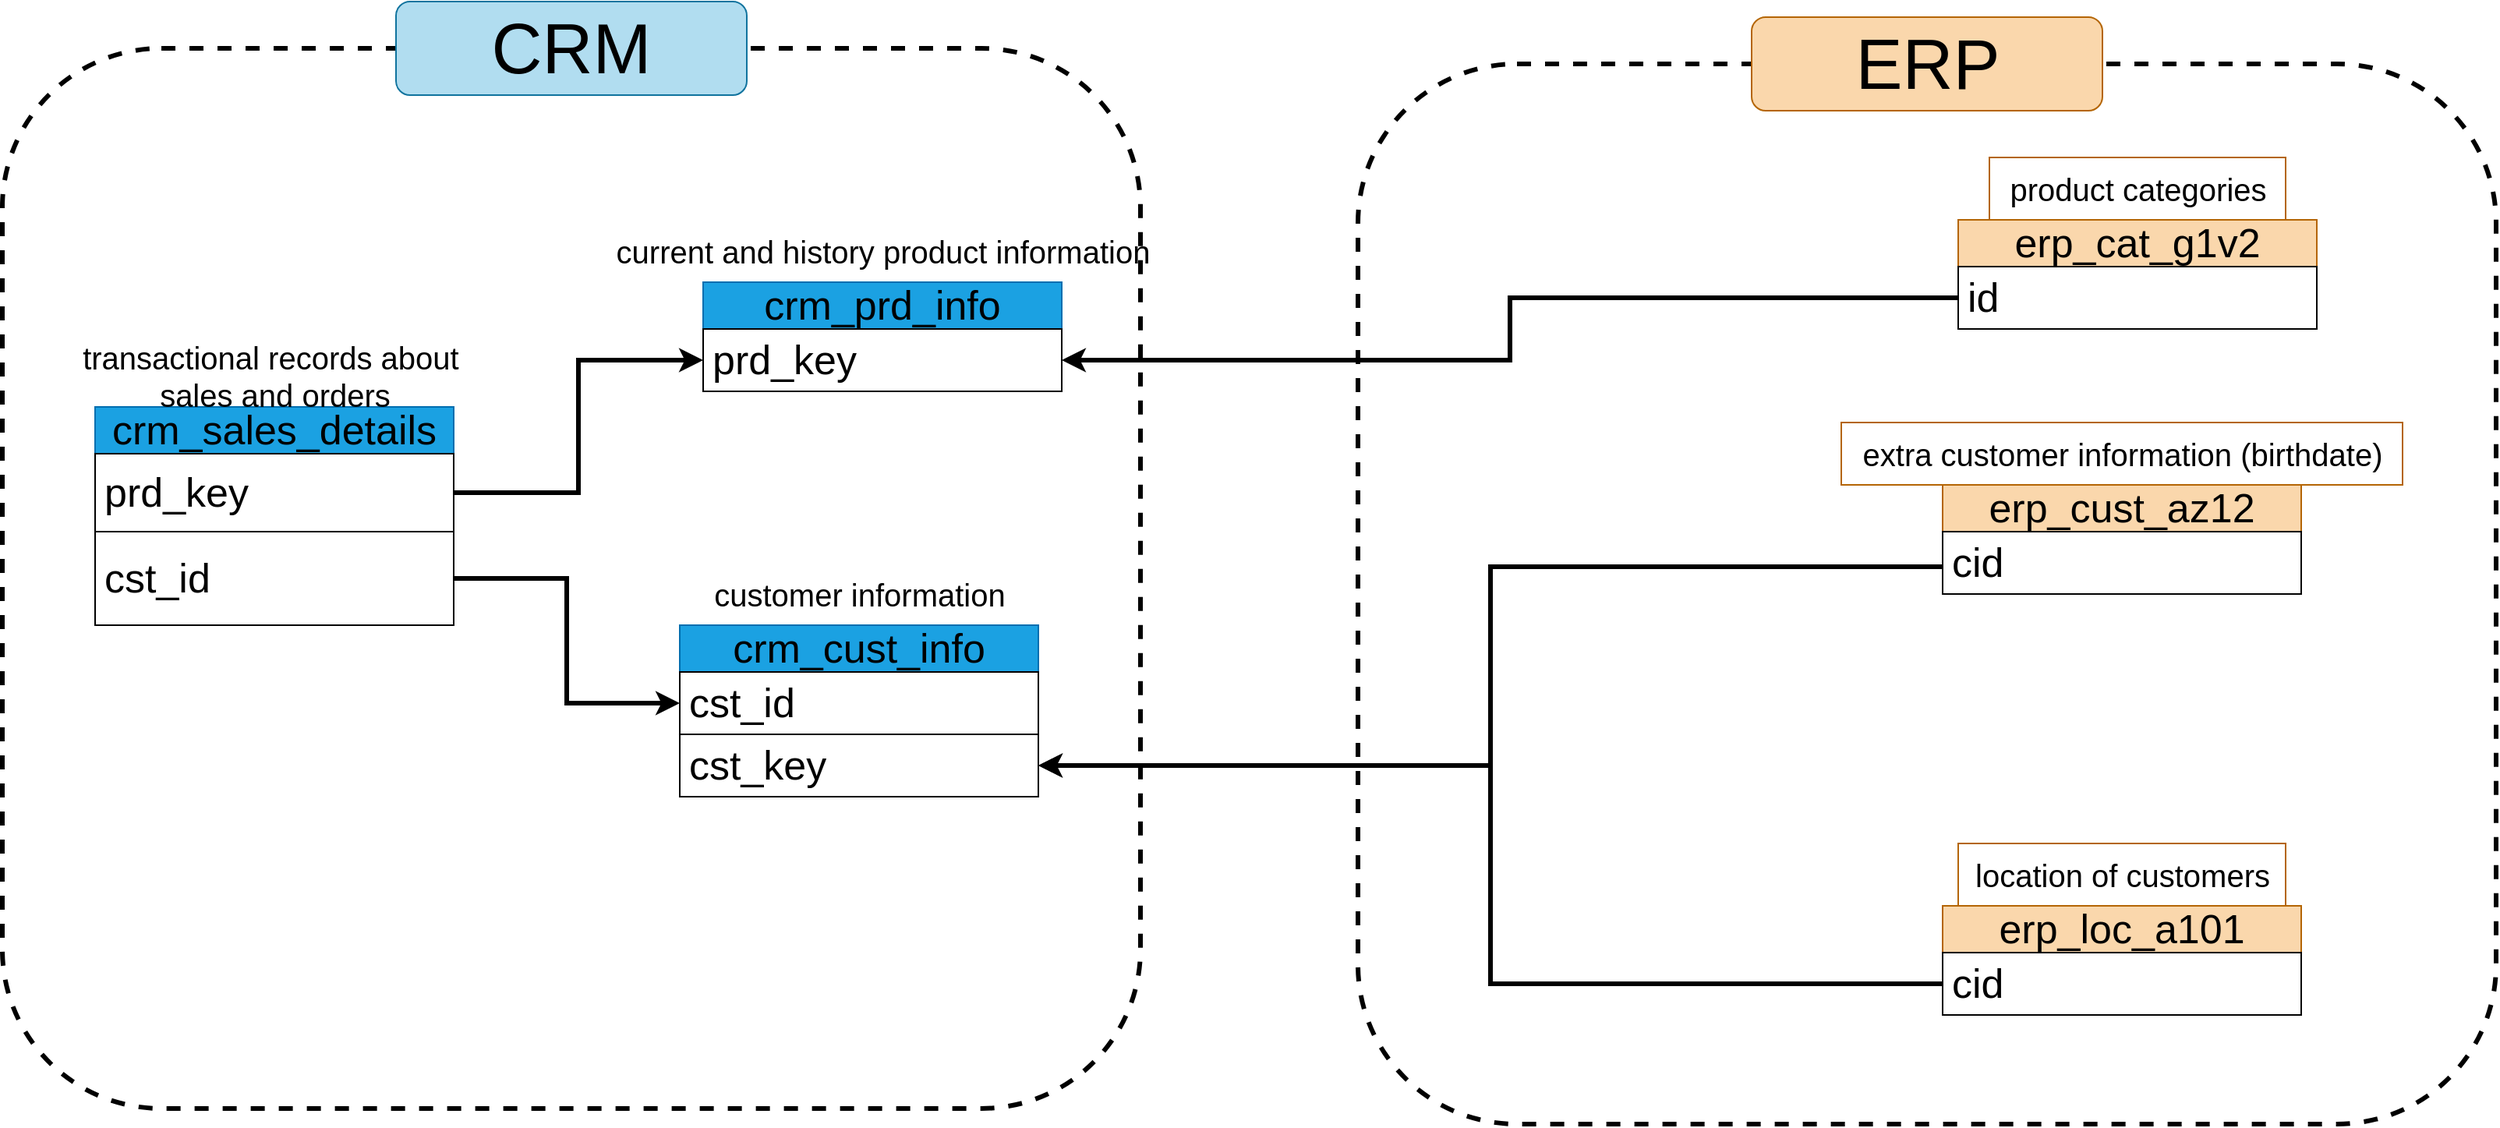 <mxfile version="28.1.2">
  <diagram name="Page-1" id="Wu4U2M72ThAFy5WZCZ_z">
    <mxGraphModel dx="556" dy="2473" grid="1" gridSize="10" guides="1" tooltips="1" connect="1" arrows="1" fold="1" page="1" pageScale="1" pageWidth="850" pageHeight="1100" math="0" shadow="0">
      <root>
        <mxCell id="0" />
        <mxCell id="1" parent="0" />
        <mxCell id="WwyIIt-NmOL42GBDvpWF-3" value="&lt;font style=&quot;color: rgb(0, 0, 0);&quot;&gt;crm_cust_info&lt;/font&gt;" style="swimlane;fontStyle=0;childLayout=stackLayout;horizontal=1;startSize=30;horizontalStack=0;resizeParent=1;resizeParentMax=0;resizeLast=0;collapsible=1;marginBottom=0;whiteSpace=wrap;html=1;fontSize=26;fillColor=#1ba1e2;fontColor=#ffffff;strokeColor=#006EAF;" vertex="1" parent="1">
          <mxGeometry x="495" y="-440" width="230" height="110" as="geometry" />
        </mxCell>
        <mxCell id="WwyIIt-NmOL42GBDvpWF-4" value="cst_id" style="text;strokeColor=default;fillColor=default;align=left;verticalAlign=middle;spacingLeft=4;spacingRight=4;overflow=hidden;points=[[0,0.5],[1,0.5]];portConstraint=eastwest;rotatable=0;whiteSpace=wrap;html=1;fontSize=26;strokeWidth=1;" vertex="1" parent="WwyIIt-NmOL42GBDvpWF-3">
          <mxGeometry y="30" width="230" height="40" as="geometry" />
        </mxCell>
        <mxCell id="WwyIIt-NmOL42GBDvpWF-27" value="cst_key" style="text;strokeColor=default;fillColor=default;align=left;verticalAlign=middle;spacingLeft=4;spacingRight=4;overflow=hidden;points=[[0,0.5],[1,0.5]];portConstraint=eastwest;rotatable=0;whiteSpace=wrap;html=1;fontSize=26;strokeWidth=1;" vertex="1" parent="WwyIIt-NmOL42GBDvpWF-3">
          <mxGeometry y="70" width="230" height="40" as="geometry" />
        </mxCell>
        <mxCell id="WwyIIt-NmOL42GBDvpWF-11" value="&lt;font style=&quot;font-size: 20px;&quot;&gt;customer information&lt;/font&gt;" style="text;html=1;align=center;verticalAlign=middle;resizable=0;points=[];autosize=1;strokeColor=none;fillColor=none;" vertex="1" parent="1">
          <mxGeometry x="505" y="-480" width="210" height="40" as="geometry" />
        </mxCell>
        <mxCell id="WwyIIt-NmOL42GBDvpWF-12" value="&lt;font style=&quot;color: rgb(0, 0, 0);&quot;&gt;crm_prd_info&lt;/font&gt;" style="swimlane;fontStyle=0;childLayout=stackLayout;horizontal=1;startSize=30;horizontalStack=0;resizeParent=1;resizeParentMax=0;resizeLast=0;collapsible=1;marginBottom=0;whiteSpace=wrap;html=1;fontSize=26;fillColor=#1ba1e2;fontColor=#ffffff;strokeColor=#006EAF;" vertex="1" parent="1">
          <mxGeometry x="510" y="-660" width="230" height="70" as="geometry" />
        </mxCell>
        <mxCell id="WwyIIt-NmOL42GBDvpWF-13" value="prd_key" style="text;strokeColor=default;fillColor=none;align=left;verticalAlign=middle;spacingLeft=4;spacingRight=4;overflow=hidden;points=[[0,0.5],[1,0.5]];portConstraint=eastwest;rotatable=0;whiteSpace=wrap;html=1;fontSize=26;" vertex="1" parent="WwyIIt-NmOL42GBDvpWF-12">
          <mxGeometry y="30" width="230" height="40" as="geometry" />
        </mxCell>
        <mxCell id="WwyIIt-NmOL42GBDvpWF-14" value="&lt;font style=&quot;font-size: 20px;&quot;&gt;current and history product information&lt;/font&gt;" style="text;html=1;align=center;verticalAlign=middle;resizable=0;points=[];autosize=1;strokeColor=none;fillColor=none;" vertex="1" parent="1">
          <mxGeometry x="440" y="-700" width="370" height="40" as="geometry" />
        </mxCell>
        <mxCell id="WwyIIt-NmOL42GBDvpWF-15" value="&lt;font style=&quot;color: rgb(0, 0, 0);&quot;&gt;crm_sales_details&lt;/font&gt;" style="swimlane;fontStyle=0;childLayout=stackLayout;horizontal=1;startSize=30;horizontalStack=0;resizeParent=1;resizeParentMax=0;resizeLast=0;collapsible=1;marginBottom=0;whiteSpace=wrap;html=1;fontSize=26;fillColor=#1ba1e2;fontColor=#ffffff;strokeColor=#006EAF;" vertex="1" parent="1">
          <mxGeometry x="120" y="-580" width="230" height="140" as="geometry" />
        </mxCell>
        <mxCell id="WwyIIt-NmOL42GBDvpWF-16" value="prd_key" style="text;strokeColor=default;fillColor=none;align=left;verticalAlign=middle;spacingLeft=4;spacingRight=4;overflow=hidden;points=[[0,0.5],[1,0.5]];portConstraint=eastwest;rotatable=0;whiteSpace=wrap;html=1;fontSize=26;" vertex="1" parent="WwyIIt-NmOL42GBDvpWF-15">
          <mxGeometry y="30" width="230" height="50" as="geometry" />
        </mxCell>
        <mxCell id="WwyIIt-NmOL42GBDvpWF-18" value="&lt;div&gt;&lt;div&gt;cst_id&lt;/div&gt;&lt;/div&gt;" style="text;strokeColor=default;fillColor=none;align=left;verticalAlign=middle;spacingLeft=4;spacingRight=4;overflow=hidden;points=[[0,0.5],[1,0.5]];portConstraint=eastwest;rotatable=0;whiteSpace=wrap;html=1;fontSize=26;" vertex="1" parent="WwyIIt-NmOL42GBDvpWF-15">
          <mxGeometry y="80" width="230" height="60" as="geometry" />
        </mxCell>
        <mxCell id="WwyIIt-NmOL42GBDvpWF-17" value="&lt;span style=&quot;font-size: 20px;&quot;&gt;transactional records about&amp;nbsp;&lt;/span&gt;&lt;div&gt;&lt;span style=&quot;font-size: 20px;&quot;&gt;sales and orders&lt;/span&gt;&lt;/div&gt;" style="text;html=1;align=center;verticalAlign=middle;resizable=0;points=[];autosize=1;strokeColor=none;fillColor=none;" vertex="1" parent="1">
          <mxGeometry x="100" y="-630" width="270" height="60" as="geometry" />
        </mxCell>
        <mxCell id="WwyIIt-NmOL42GBDvpWF-19" style="edgeStyle=orthogonalEdgeStyle;rounded=0;orthogonalLoop=1;jettySize=auto;html=1;exitX=1;exitY=0.5;exitDx=0;exitDy=0;entryX=0;entryY=0.5;entryDx=0;entryDy=0;strokeWidth=3;" edge="1" parent="1" source="WwyIIt-NmOL42GBDvpWF-16" target="WwyIIt-NmOL42GBDvpWF-13">
          <mxGeometry relative="1" as="geometry" />
        </mxCell>
        <mxCell id="WwyIIt-NmOL42GBDvpWF-20" style="edgeStyle=orthogonalEdgeStyle;rounded=0;orthogonalLoop=1;jettySize=auto;html=1;exitX=1;exitY=0.5;exitDx=0;exitDy=0;entryX=0;entryY=0.5;entryDx=0;entryDy=0;strokeWidth=3;" edge="1" parent="1" source="WwyIIt-NmOL42GBDvpWF-18" target="WwyIIt-NmOL42GBDvpWF-4">
          <mxGeometry relative="1" as="geometry" />
        </mxCell>
        <mxCell id="WwyIIt-NmOL42GBDvpWF-32" style="edgeStyle=orthogonalEdgeStyle;rounded=0;orthogonalLoop=1;jettySize=auto;html=1;exitX=0;exitY=0.75;exitDx=0;exitDy=0;entryX=1;entryY=0.5;entryDx=0;entryDy=0;strokeWidth=3;" edge="1" parent="1" source="WwyIIt-NmOL42GBDvpWF-21" target="WwyIIt-NmOL42GBDvpWF-27">
          <mxGeometry relative="1" as="geometry">
            <Array as="points">
              <mxPoint x="1015" y="-350" />
            </Array>
          </mxGeometry>
        </mxCell>
        <mxCell id="WwyIIt-NmOL42GBDvpWF-21" value="&lt;font style=&quot;color: rgb(0, 0, 0);&quot;&gt;erp_cust_az12&lt;/font&gt;" style="swimlane;fontStyle=0;childLayout=stackLayout;horizontal=1;startSize=30;horizontalStack=0;resizeParent=1;resizeParentMax=0;resizeLast=0;collapsible=1;marginBottom=0;whiteSpace=wrap;html=1;fontSize=26;fillColor=#fad7ac;strokeColor=#b46504;" vertex="1" parent="1">
          <mxGeometry x="1305" y="-530" width="230" height="70" as="geometry" />
        </mxCell>
        <mxCell id="WwyIIt-NmOL42GBDvpWF-22" value="cid" style="text;strokeColor=default;fillColor=default;align=left;verticalAlign=middle;spacingLeft=4;spacingRight=4;overflow=hidden;points=[[0,0.5],[1,0.5]];portConstraint=eastwest;rotatable=0;whiteSpace=wrap;html=1;fontSize=26;strokeWidth=1;" vertex="1" parent="WwyIIt-NmOL42GBDvpWF-21">
          <mxGeometry y="30" width="230" height="40" as="geometry" />
        </mxCell>
        <mxCell id="WwyIIt-NmOL42GBDvpWF-23" value="&lt;font style=&quot;font-size: 20px;&quot;&gt;extra customer information (birthdate)&lt;/font&gt;" style="text;html=1;align=center;verticalAlign=middle;resizable=0;points=[];autosize=1;strokeColor=#b46504;fillColor=none;" vertex="1" parent="1">
          <mxGeometry x="1240" y="-570" width="360" height="40" as="geometry" />
        </mxCell>
        <mxCell id="WwyIIt-NmOL42GBDvpWF-33" value="&lt;font style=&quot;color: rgb(0, 0, 0);&quot;&gt;erp_loc_a101&lt;/font&gt;" style="swimlane;fontStyle=0;childLayout=stackLayout;horizontal=1;startSize=30;horizontalStack=0;resizeParent=1;resizeParentMax=0;resizeLast=0;collapsible=1;marginBottom=0;whiteSpace=wrap;html=1;fontSize=26;fillColor=#fad7ac;strokeColor=#b46504;" vertex="1" parent="1">
          <mxGeometry x="1305" y="-260" width="230" height="70" as="geometry" />
        </mxCell>
        <mxCell id="WwyIIt-NmOL42GBDvpWF-34" value="cid" style="text;strokeColor=default;fillColor=default;align=left;verticalAlign=middle;spacingLeft=4;spacingRight=4;overflow=hidden;points=[[0,0.5],[1,0.5]];portConstraint=eastwest;rotatable=0;whiteSpace=wrap;html=1;fontSize=26;strokeWidth=1;" vertex="1" parent="WwyIIt-NmOL42GBDvpWF-33">
          <mxGeometry y="30" width="230" height="40" as="geometry" />
        </mxCell>
        <mxCell id="WwyIIt-NmOL42GBDvpWF-35" value="&lt;font style=&quot;font-size: 20px;&quot;&gt;location of customers&lt;/font&gt;" style="text;html=1;align=center;verticalAlign=middle;resizable=0;points=[];autosize=1;strokeColor=#b46504;fillColor=none;" vertex="1" parent="1">
          <mxGeometry x="1315" y="-300" width="210" height="40" as="geometry" />
        </mxCell>
        <mxCell id="WwyIIt-NmOL42GBDvpWF-37" style="edgeStyle=orthogonalEdgeStyle;rounded=0;orthogonalLoop=1;jettySize=auto;html=1;entryX=1;entryY=0.5;entryDx=0;entryDy=0;strokeWidth=3;" edge="1" parent="1" source="WwyIIt-NmOL42GBDvpWF-34" target="WwyIIt-NmOL42GBDvpWF-27">
          <mxGeometry relative="1" as="geometry" />
        </mxCell>
        <mxCell id="WwyIIt-NmOL42GBDvpWF-42" value="&lt;font style=&quot;color: rgb(0, 0, 0);&quot;&gt;erp_cat_g1v2&lt;/font&gt;" style="swimlane;fontStyle=0;childLayout=stackLayout;horizontal=1;startSize=30;horizontalStack=0;resizeParent=1;resizeParentMax=0;resizeLast=0;collapsible=1;marginBottom=0;whiteSpace=wrap;html=1;fontSize=26;fillColor=#fad7ac;strokeColor=#b46504;" vertex="1" parent="1">
          <mxGeometry x="1315" y="-700" width="230" height="70" as="geometry" />
        </mxCell>
        <mxCell id="WwyIIt-NmOL42GBDvpWF-43" value="id" style="text;strokeColor=default;fillColor=default;align=left;verticalAlign=middle;spacingLeft=4;spacingRight=4;overflow=hidden;points=[[0,0.5],[1,0.5]];portConstraint=eastwest;rotatable=0;whiteSpace=wrap;html=1;fontSize=26;strokeWidth=1;" vertex="1" parent="WwyIIt-NmOL42GBDvpWF-42">
          <mxGeometry y="30" width="230" height="40" as="geometry" />
        </mxCell>
        <mxCell id="WwyIIt-NmOL42GBDvpWF-44" value="&lt;font style=&quot;font-size: 20px;&quot;&gt;product categories&lt;/font&gt;" style="text;html=1;align=center;verticalAlign=middle;resizable=0;points=[];autosize=1;strokeColor=#b46504;fillColor=none;" vertex="1" parent="1">
          <mxGeometry x="1335" y="-740" width="190" height="40" as="geometry" />
        </mxCell>
        <mxCell id="WwyIIt-NmOL42GBDvpWF-45" style="edgeStyle=orthogonalEdgeStyle;rounded=0;orthogonalLoop=1;jettySize=auto;html=1;entryX=1;entryY=0.5;entryDx=0;entryDy=0;strokeWidth=3;" edge="1" parent="1" source="WwyIIt-NmOL42GBDvpWF-43" target="WwyIIt-NmOL42GBDvpWF-13">
          <mxGeometry relative="1" as="geometry" />
        </mxCell>
        <mxCell id="WwyIIt-NmOL42GBDvpWF-48" value="" style="rounded=1;whiteSpace=wrap;html=1;fillColor=none;dashed=1;strokeWidth=3;" vertex="1" parent="1">
          <mxGeometry x="60.5" y="-810" width="730" height="680" as="geometry" />
        </mxCell>
        <mxCell id="WwyIIt-NmOL42GBDvpWF-53" value="" style="rounded=1;whiteSpace=wrap;html=1;fillColor=none;dashed=1;strokeWidth=3;" vertex="1" parent="1">
          <mxGeometry x="930" y="-800" width="730" height="680" as="geometry" />
        </mxCell>
        <mxCell id="WwyIIt-NmOL42GBDvpWF-55" value="&lt;font style=&quot;font-size: 45px; color: rgb(0, 0, 0);&quot;&gt;ERP&lt;/font&gt;" style="rounded=1;whiteSpace=wrap;html=1;fillColor=#fad7ac;strokeColor=#b46504;" vertex="1" parent="1">
          <mxGeometry x="1182.5" y="-830" width="225" height="60" as="geometry" />
        </mxCell>
        <mxCell id="WwyIIt-NmOL42GBDvpWF-56" value="&lt;font style=&quot;font-size: 45px;&quot;&gt;CRM&lt;/font&gt;" style="rounded=1;whiteSpace=wrap;html=1;fillColor=#b1ddf0;strokeColor=#10739e;" vertex="1" parent="1">
          <mxGeometry x="313" y="-840" width="225" height="60" as="geometry" />
        </mxCell>
      </root>
    </mxGraphModel>
  </diagram>
</mxfile>
